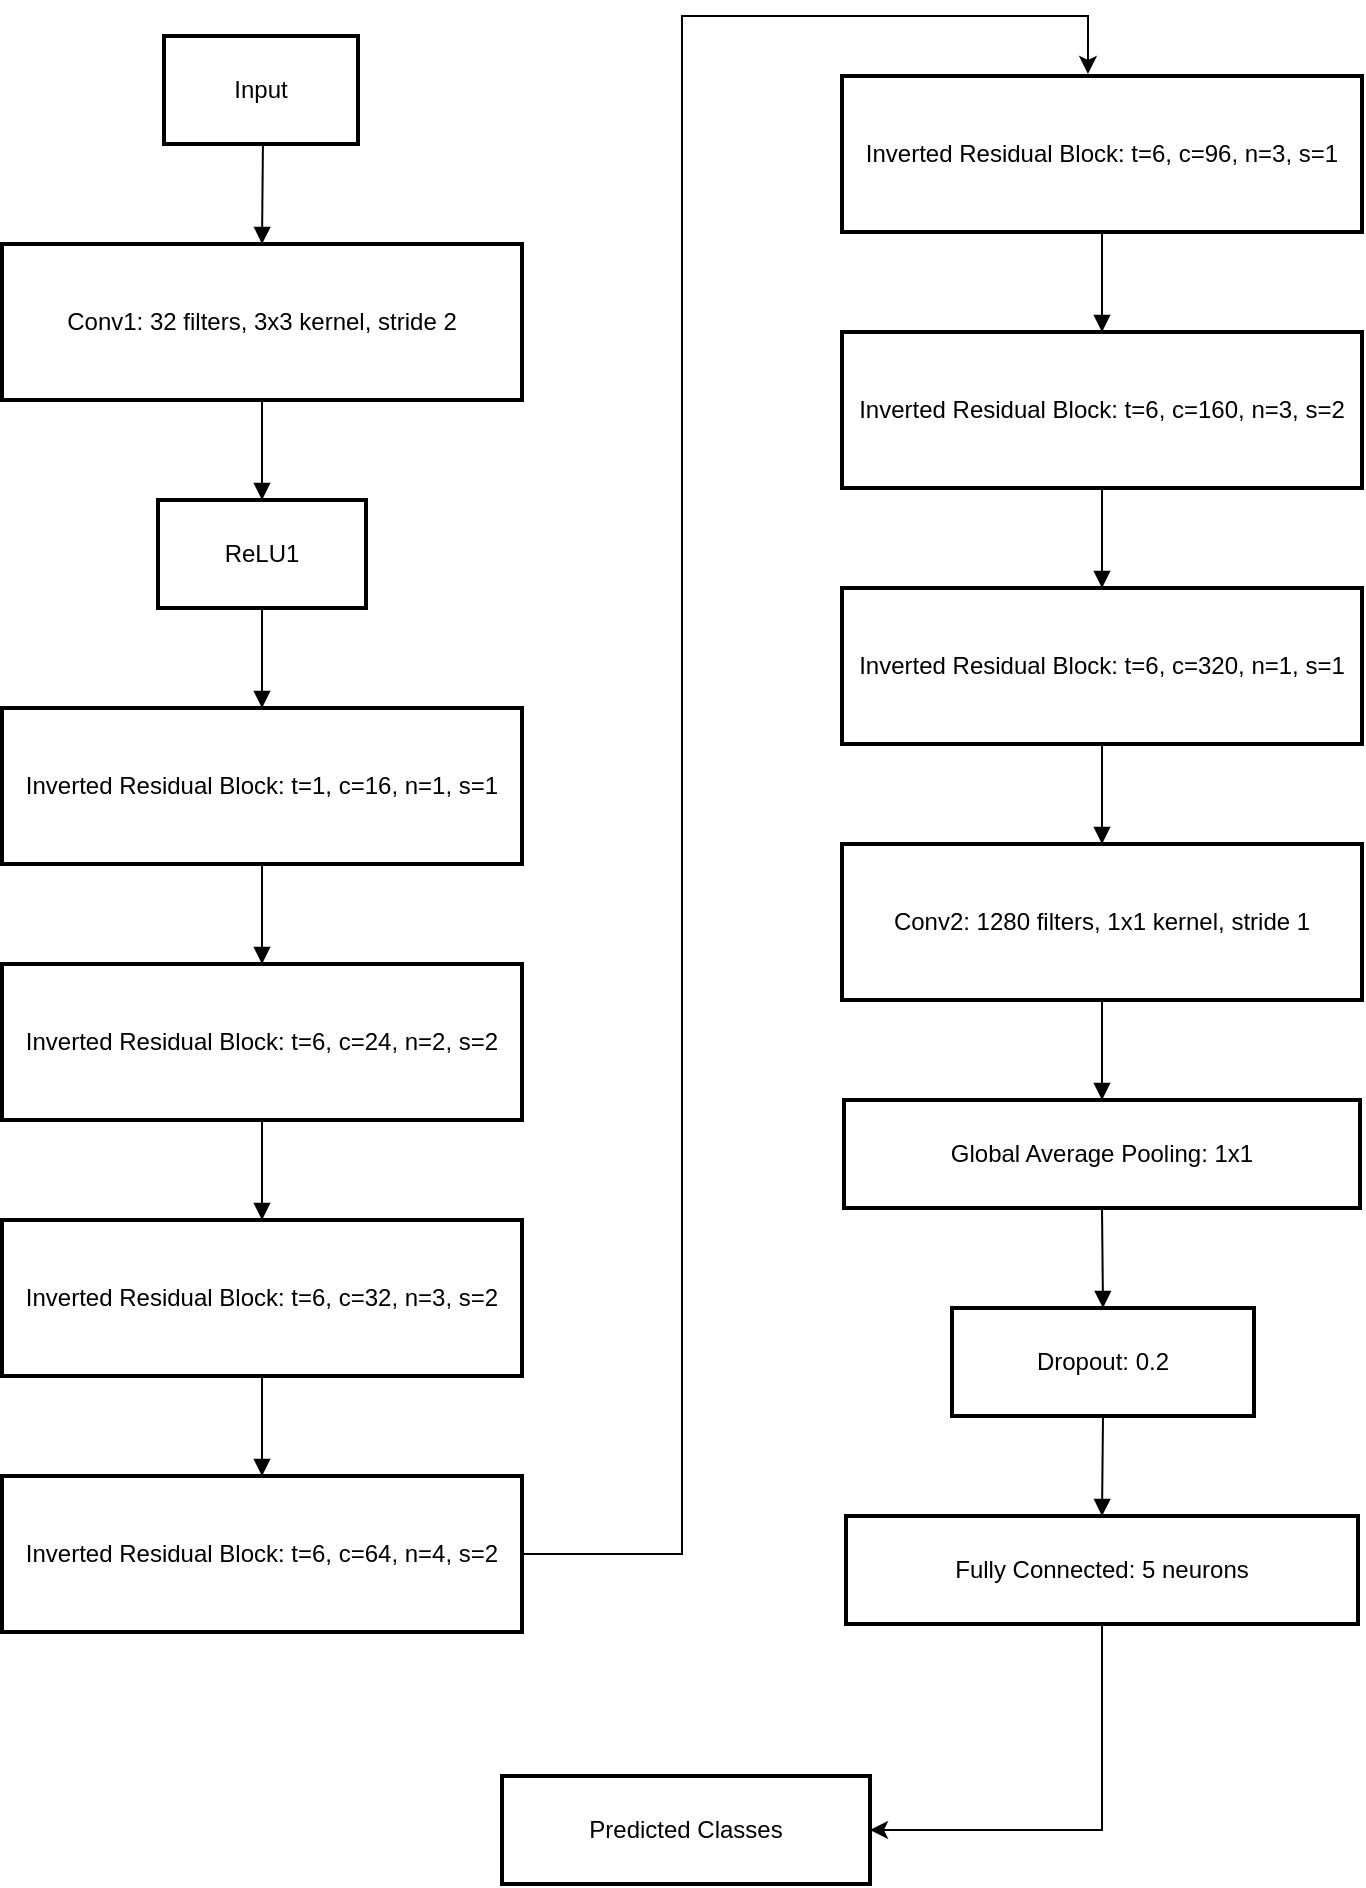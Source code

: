 <mxfile version="26.0.9">
  <diagram name="Page-1" id="xaZs_xsT0-PYlA_mKxgr">
    <mxGraphModel dx="1221" dy="725" grid="1" gridSize="10" guides="1" tooltips="1" connect="1" arrows="1" fold="1" page="1" pageScale="1" pageWidth="827" pageHeight="1169" math="0" shadow="0">
      <root>
        <mxCell id="0" />
        <mxCell id="1" parent="0" />
        <mxCell id="ALeJoM406aDrwySH7fn3-1" value="Input" style="whiteSpace=wrap;strokeWidth=2;" vertex="1" parent="1">
          <mxGeometry x="101" y="20" width="97" height="54" as="geometry" />
        </mxCell>
        <mxCell id="ALeJoM406aDrwySH7fn3-2" value="Conv1: 32 filters, 3x3 kernel, stride 2" style="whiteSpace=wrap;strokeWidth=2;" vertex="1" parent="1">
          <mxGeometry x="20" y="124" width="260" height="78" as="geometry" />
        </mxCell>
        <mxCell id="ALeJoM406aDrwySH7fn3-3" value="ReLU1" style="whiteSpace=wrap;strokeWidth=2;" vertex="1" parent="1">
          <mxGeometry x="98" y="252" width="104" height="54" as="geometry" />
        </mxCell>
        <mxCell id="ALeJoM406aDrwySH7fn3-4" value="Inverted Residual Block: t=1, c=16, n=1, s=1" style="whiteSpace=wrap;strokeWidth=2;" vertex="1" parent="1">
          <mxGeometry x="20" y="356" width="260" height="78" as="geometry" />
        </mxCell>
        <mxCell id="ALeJoM406aDrwySH7fn3-5" value="Inverted Residual Block: t=6, c=24, n=2, s=2" style="whiteSpace=wrap;strokeWidth=2;" vertex="1" parent="1">
          <mxGeometry x="20" y="484" width="260" height="78" as="geometry" />
        </mxCell>
        <mxCell id="ALeJoM406aDrwySH7fn3-6" value="Inverted Residual Block: t=6, c=32, n=3, s=2" style="whiteSpace=wrap;strokeWidth=2;" vertex="1" parent="1">
          <mxGeometry x="20" y="612" width="260" height="78" as="geometry" />
        </mxCell>
        <mxCell id="ALeJoM406aDrwySH7fn3-31" style="edgeStyle=orthogonalEdgeStyle;rounded=0;orthogonalLoop=1;jettySize=auto;html=1;entryX=0.473;entryY=-0.013;entryDx=0;entryDy=0;entryPerimeter=0;" edge="1" parent="1" source="ALeJoM406aDrwySH7fn3-7" target="ALeJoM406aDrwySH7fn3-8">
          <mxGeometry relative="1" as="geometry">
            <mxPoint x="340" y="8" as="targetPoint" />
            <Array as="points">
              <mxPoint x="360" y="779" />
              <mxPoint x="360" y="10" />
              <mxPoint x="563" y="10" />
            </Array>
          </mxGeometry>
        </mxCell>
        <mxCell id="ALeJoM406aDrwySH7fn3-7" value="Inverted Residual Block: t=6, c=64, n=4, s=2" style="whiteSpace=wrap;strokeWidth=2;" vertex="1" parent="1">
          <mxGeometry x="20" y="740" width="260" height="78" as="geometry" />
        </mxCell>
        <mxCell id="ALeJoM406aDrwySH7fn3-8" value="Inverted Residual Block: t=6, c=96, n=3, s=1" style="whiteSpace=wrap;strokeWidth=2;" vertex="1" parent="1">
          <mxGeometry x="440" y="40" width="260" height="78" as="geometry" />
        </mxCell>
        <mxCell id="ALeJoM406aDrwySH7fn3-9" value="Inverted Residual Block: t=6, c=160, n=3, s=2" style="whiteSpace=wrap;strokeWidth=2;" vertex="1" parent="1">
          <mxGeometry x="440" y="168" width="260" height="78" as="geometry" />
        </mxCell>
        <mxCell id="ALeJoM406aDrwySH7fn3-10" value="Inverted Residual Block: t=6, c=320, n=1, s=1" style="whiteSpace=wrap;strokeWidth=2;" vertex="1" parent="1">
          <mxGeometry x="440" y="296" width="260" height="78" as="geometry" />
        </mxCell>
        <mxCell id="ALeJoM406aDrwySH7fn3-11" value="Conv2: 1280 filters, 1x1 kernel, stride 1" style="whiteSpace=wrap;strokeWidth=2;" vertex="1" parent="1">
          <mxGeometry x="440" y="424" width="260" height="78" as="geometry" />
        </mxCell>
        <mxCell id="ALeJoM406aDrwySH7fn3-12" value="Global Average Pooling: 1x1" style="whiteSpace=wrap;strokeWidth=2;" vertex="1" parent="1">
          <mxGeometry x="441" y="552" width="258" height="54" as="geometry" />
        </mxCell>
        <mxCell id="ALeJoM406aDrwySH7fn3-13" value="Dropout: 0.2" style="whiteSpace=wrap;strokeWidth=2;" vertex="1" parent="1">
          <mxGeometry x="495" y="656" width="151" height="54" as="geometry" />
        </mxCell>
        <mxCell id="ALeJoM406aDrwySH7fn3-30" style="edgeStyle=orthogonalEdgeStyle;rounded=0;orthogonalLoop=1;jettySize=auto;html=1;entryX=1;entryY=0.5;entryDx=0;entryDy=0;" edge="1" parent="1" source="ALeJoM406aDrwySH7fn3-14" target="ALeJoM406aDrwySH7fn3-15">
          <mxGeometry relative="1" as="geometry" />
        </mxCell>
        <mxCell id="ALeJoM406aDrwySH7fn3-14" value="Fully Connected: 5 neurons" style="whiteSpace=wrap;strokeWidth=2;" vertex="1" parent="1">
          <mxGeometry x="442" y="760" width="256" height="54" as="geometry" />
        </mxCell>
        <mxCell id="ALeJoM406aDrwySH7fn3-15" value="Predicted Classes" style="whiteSpace=wrap;strokeWidth=2;" vertex="1" parent="1">
          <mxGeometry x="270" y="890" width="184" height="54" as="geometry" />
        </mxCell>
        <mxCell id="ALeJoM406aDrwySH7fn3-16" value="" style="curved=1;startArrow=none;endArrow=block;exitX=0.51;exitY=1;entryX=0.5;entryY=0;rounded=0;" edge="1" parent="1" source="ALeJoM406aDrwySH7fn3-1" target="ALeJoM406aDrwySH7fn3-2">
          <mxGeometry relative="1" as="geometry">
            <Array as="points" />
          </mxGeometry>
        </mxCell>
        <mxCell id="ALeJoM406aDrwySH7fn3-17" value="" style="curved=1;startArrow=none;endArrow=block;exitX=0.5;exitY=1;entryX=0.5;entryY=0;rounded=0;" edge="1" parent="1" source="ALeJoM406aDrwySH7fn3-2" target="ALeJoM406aDrwySH7fn3-3">
          <mxGeometry relative="1" as="geometry">
            <Array as="points" />
          </mxGeometry>
        </mxCell>
        <mxCell id="ALeJoM406aDrwySH7fn3-18" value="" style="curved=1;startArrow=none;endArrow=block;exitX=0.5;exitY=1;entryX=0.5;entryY=0;rounded=0;" edge="1" parent="1" source="ALeJoM406aDrwySH7fn3-3" target="ALeJoM406aDrwySH7fn3-4">
          <mxGeometry relative="1" as="geometry">
            <Array as="points" />
          </mxGeometry>
        </mxCell>
        <mxCell id="ALeJoM406aDrwySH7fn3-19" value="" style="curved=1;startArrow=none;endArrow=block;exitX=0.5;exitY=1;entryX=0.5;entryY=0;rounded=0;" edge="1" parent="1" source="ALeJoM406aDrwySH7fn3-4" target="ALeJoM406aDrwySH7fn3-5">
          <mxGeometry relative="1" as="geometry">
            <Array as="points" />
          </mxGeometry>
        </mxCell>
        <mxCell id="ALeJoM406aDrwySH7fn3-20" value="" style="curved=1;startArrow=none;endArrow=block;exitX=0.5;exitY=1;entryX=0.5;entryY=0;rounded=0;" edge="1" parent="1" source="ALeJoM406aDrwySH7fn3-5" target="ALeJoM406aDrwySH7fn3-6">
          <mxGeometry relative="1" as="geometry">
            <Array as="points" />
          </mxGeometry>
        </mxCell>
        <mxCell id="ALeJoM406aDrwySH7fn3-21" value="" style="curved=1;startArrow=none;endArrow=block;exitX=0.5;exitY=1;entryX=0.5;entryY=0;rounded=0;" edge="1" parent="1" source="ALeJoM406aDrwySH7fn3-6" target="ALeJoM406aDrwySH7fn3-7">
          <mxGeometry relative="1" as="geometry">
            <Array as="points" />
          </mxGeometry>
        </mxCell>
        <mxCell id="ALeJoM406aDrwySH7fn3-23" value="" style="curved=1;startArrow=none;endArrow=block;exitX=0.5;exitY=1;entryX=0.5;entryY=0;rounded=0;" edge="1" parent="1" source="ALeJoM406aDrwySH7fn3-8" target="ALeJoM406aDrwySH7fn3-9">
          <mxGeometry relative="1" as="geometry">
            <Array as="points" />
          </mxGeometry>
        </mxCell>
        <mxCell id="ALeJoM406aDrwySH7fn3-24" value="" style="curved=1;startArrow=none;endArrow=block;exitX=0.5;exitY=1;entryX=0.5;entryY=0;rounded=0;" edge="1" parent="1" source="ALeJoM406aDrwySH7fn3-9" target="ALeJoM406aDrwySH7fn3-10">
          <mxGeometry relative="1" as="geometry">
            <Array as="points" />
          </mxGeometry>
        </mxCell>
        <mxCell id="ALeJoM406aDrwySH7fn3-25" value="" style="curved=1;startArrow=none;endArrow=block;exitX=0.5;exitY=1;entryX=0.5;entryY=0;rounded=0;" edge="1" parent="1" source="ALeJoM406aDrwySH7fn3-10" target="ALeJoM406aDrwySH7fn3-11">
          <mxGeometry relative="1" as="geometry">
            <Array as="points" />
          </mxGeometry>
        </mxCell>
        <mxCell id="ALeJoM406aDrwySH7fn3-26" value="" style="curved=1;startArrow=none;endArrow=block;exitX=0.5;exitY=1;entryX=0.5;entryY=0;rounded=0;" edge="1" parent="1" source="ALeJoM406aDrwySH7fn3-11" target="ALeJoM406aDrwySH7fn3-12">
          <mxGeometry relative="1" as="geometry">
            <Array as="points" />
          </mxGeometry>
        </mxCell>
        <mxCell id="ALeJoM406aDrwySH7fn3-27" value="" style="curved=1;startArrow=none;endArrow=block;exitX=0.5;exitY=1;entryX=0.5;entryY=0;rounded=0;" edge="1" parent="1" source="ALeJoM406aDrwySH7fn3-12" target="ALeJoM406aDrwySH7fn3-13">
          <mxGeometry relative="1" as="geometry">
            <Array as="points" />
          </mxGeometry>
        </mxCell>
        <mxCell id="ALeJoM406aDrwySH7fn3-28" value="" style="curved=1;startArrow=none;endArrow=block;exitX=0.5;exitY=1;entryX=0.5;entryY=0;rounded=0;" edge="1" parent="1" source="ALeJoM406aDrwySH7fn3-13" target="ALeJoM406aDrwySH7fn3-14">
          <mxGeometry relative="1" as="geometry">
            <Array as="points" />
          </mxGeometry>
        </mxCell>
      </root>
    </mxGraphModel>
  </diagram>
</mxfile>
